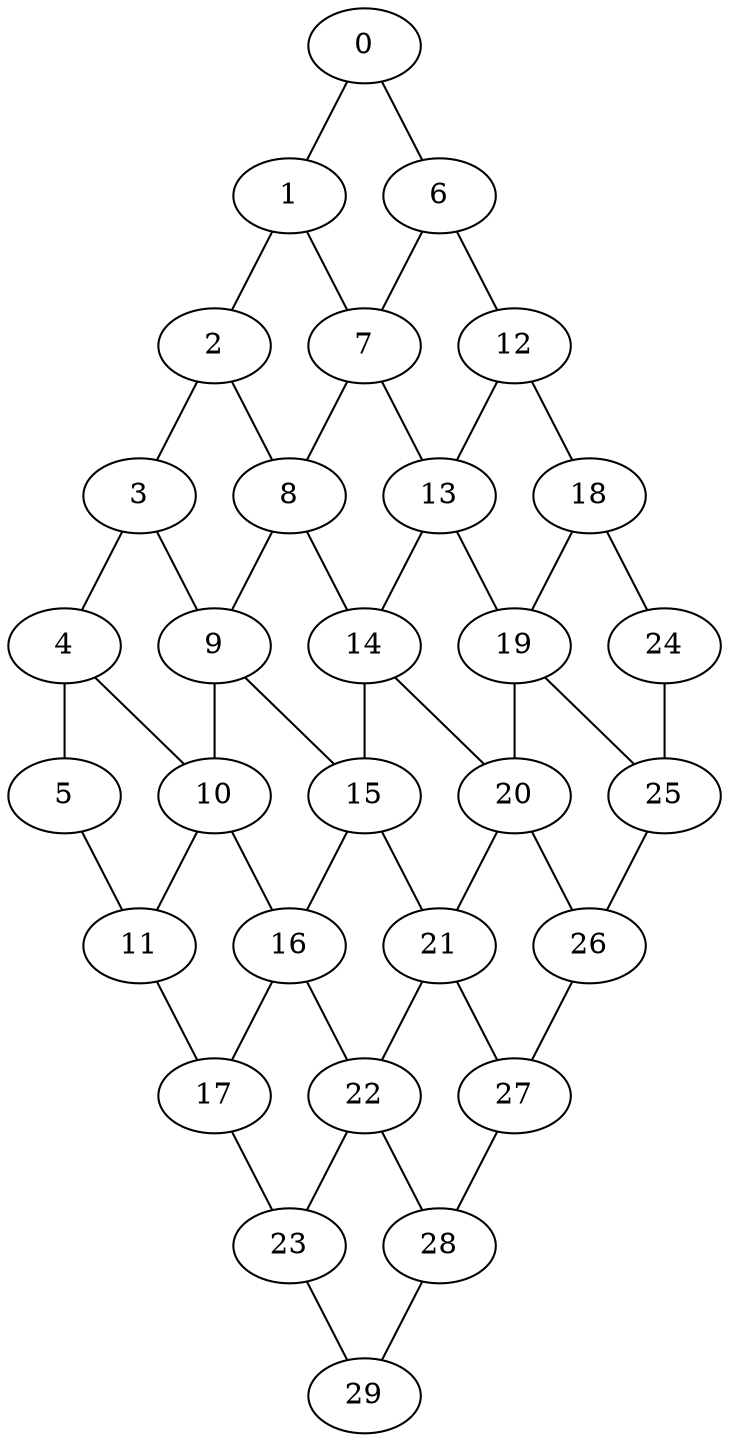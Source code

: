 strict graph G {
0;
1;
2;
3;
4;
5;
6;
7;
8;
9;
10;
11;
12;
13;
14;
15;
16;
17;
18;
19;
20;
21;
22;
23;
24;
25;
26;
27;
28;
29;
5 -- 11;
14 -- 20;
23 -- 29;
10 -- 11;
1 -- 2;
10 -- 16;
13 -- 14;
25 -- 26;
3 -- 9;
0 -- 6;
18 -- 19;
4 -- 10;
22 -- 23;
8 -- 9;
20 -- 21;
9 -- 15;
4 -- 5;
6 -- 7;
20 -- 26;
21 -- 22;
22 -- 28;
7 -- 13;
3 -- 4;
0 -- 1;
8 -- 14;
26 -- 27;
19 -- 20;
27 -- 28;
6 -- 12;
12 -- 18;
24 -- 25;
12 -- 13;
1 -- 7;
19 -- 25;
15 -- 16;
2 -- 8;
21 -- 27;
16 -- 17;
18 -- 24;
7 -- 8;
11 -- 17;
28 -- 29;
14 -- 15;
15 -- 21;
16 -- 22;
13 -- 19;
2 -- 3;
17 -- 23;
9 -- 10;
}
